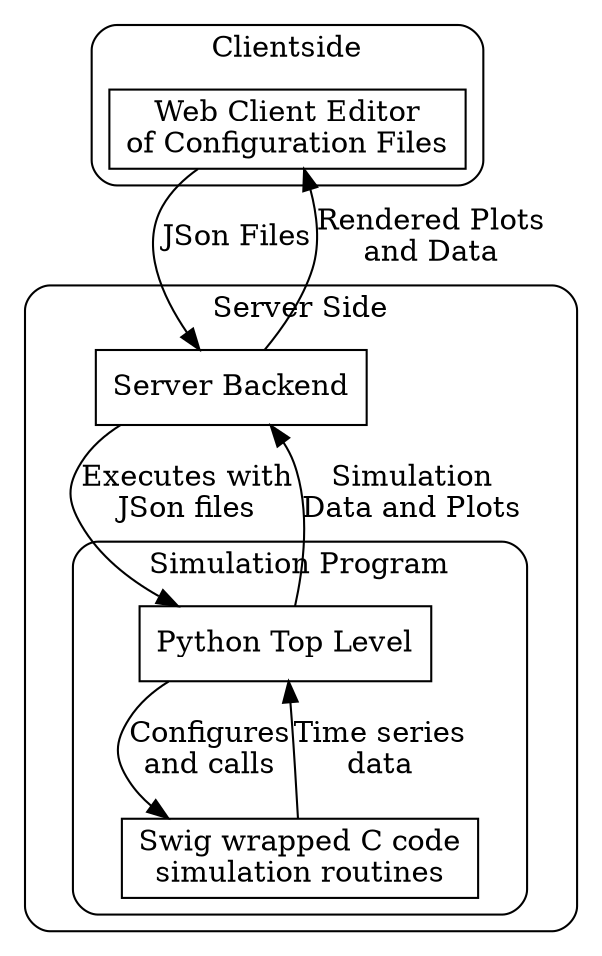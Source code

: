 digraph {
    rankdir = TB;
    style="rounded";
    subgraph cluster_clientside {
        label = "Clientside";
        frontend [label="Web Client Editor\nof Configuration Files\n",shape="box"];
    }
    frontend -> server [label="JSon Files"];
    server -> frontend [label="Rendered Plots\nand Data"];

    subgraph cluster_serverside {
        label = "Server Side";
        server [label="Server Backend",shape="box"];
        server -> python [label="Executes with\nJSon files"];
	python -> server [label="Simulation\nData and Plots"];
	subgraph cluster_simulation {
            label="Simulation Program";
            python [label="Python Top Level",shape="box"];
            python -> cmodule [label="Configures\nand calls"];
            cmodule -> python [label="Time series\ndata"]
            cmodule [label="Swig wrapped C code\nsimulation routines",shape="box"];
        }
    }
}